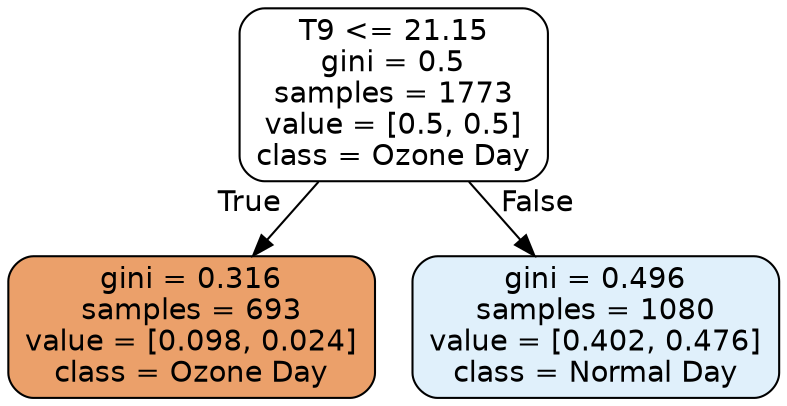 digraph Tree {
node [shape=box, style="filled, rounded", color="black", fontname=helvetica] ;
edge [fontname=helvetica] ;
0 [label="T9 <= 21.15\ngini = 0.5\nsamples = 1773\nvalue = [0.5, 0.5]\nclass = Ozone Day", fillcolor="#ffffff"] ;
1 [label="gini = 0.316\nsamples = 693\nvalue = [0.098, 0.024]\nclass = Ozone Day", fillcolor="#eba06a"] ;
0 -> 1 [labeldistance=2.5, labelangle=45, headlabel="True"] ;
2 [label="gini = 0.496\nsamples = 1080\nvalue = [0.402, 0.476]\nclass = Normal Day", fillcolor="#e0f0fb"] ;
0 -> 2 [labeldistance=2.5, labelangle=-45, headlabel="False"] ;
}